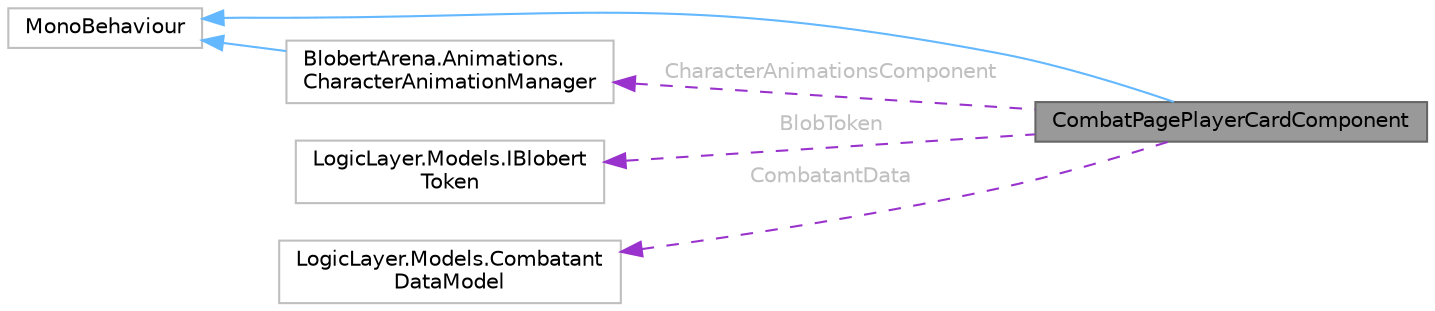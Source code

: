digraph "CombatPagePlayerCardComponent"
{
 // LATEX_PDF_SIZE
  bgcolor="transparent";
  edge [fontname=Helvetica,fontsize=10,labelfontname=Helvetica,labelfontsize=10];
  node [fontname=Helvetica,fontsize=10,shape=box,height=0.2,width=0.4];
  rankdir="LR";
  Node1 [id="Node000001",label="CombatPagePlayerCardComponent",height=0.2,width=0.4,color="gray40", fillcolor="grey60", style="filled", fontcolor="black",tooltip=" "];
  Node2 -> Node1 [id="edge1_Node000001_Node000002",dir="back",color="steelblue1",style="solid",tooltip=" "];
  Node2 [id="Node000002",label="MonoBehaviour",height=0.2,width=0.4,color="grey75", fillcolor="white", style="filled",tooltip=" "];
  Node3 -> Node1 [id="edge2_Node000001_Node000003",dir="back",color="darkorchid3",style="dashed",tooltip=" ",label=" CharacterAnimationsComponent",fontcolor="grey" ];
  Node3 [id="Node000003",label="BlobertArena.Animations.\lCharacterAnimationManager",height=0.2,width=0.4,color="grey75", fillcolor="white", style="filled",URL="$class_blobert_arena_1_1_animations_1_1_character_animation_manager.html",tooltip=" "];
  Node2 -> Node3 [id="edge3_Node000003_Node000002",dir="back",color="steelblue1",style="solid",tooltip=" "];
  Node4 -> Node1 [id="edge4_Node000001_Node000004",dir="back",color="darkorchid3",style="dashed",tooltip=" ",label=" BlobToken",fontcolor="grey" ];
  Node4 [id="Node000004",label="LogicLayer.Models.IBlobert\lToken",height=0.2,width=0.4,color="grey75", fillcolor="white", style="filled",URL="$interface_logic_layer_1_1_models_1_1_i_blobert_token.html",tooltip=" "];
  Node5 -> Node1 [id="edge5_Node000001_Node000005",dir="back",color="darkorchid3",style="dashed",tooltip=" ",label=" CombatantData",fontcolor="grey" ];
  Node5 [id="Node000005",label="LogicLayer.Models.Combatant\lDataModel",height=0.2,width=0.4,color="grey75", fillcolor="white", style="filled",tooltip=" "];
}
